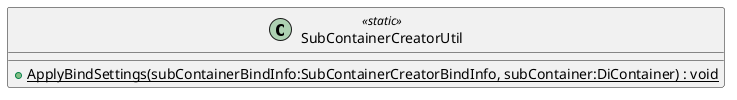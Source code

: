 @startuml
class SubContainerCreatorUtil <<static>> {
    + {static} ApplyBindSettings(subContainerBindInfo:SubContainerCreatorBindInfo, subContainer:DiContainer) : void
}
@enduml

